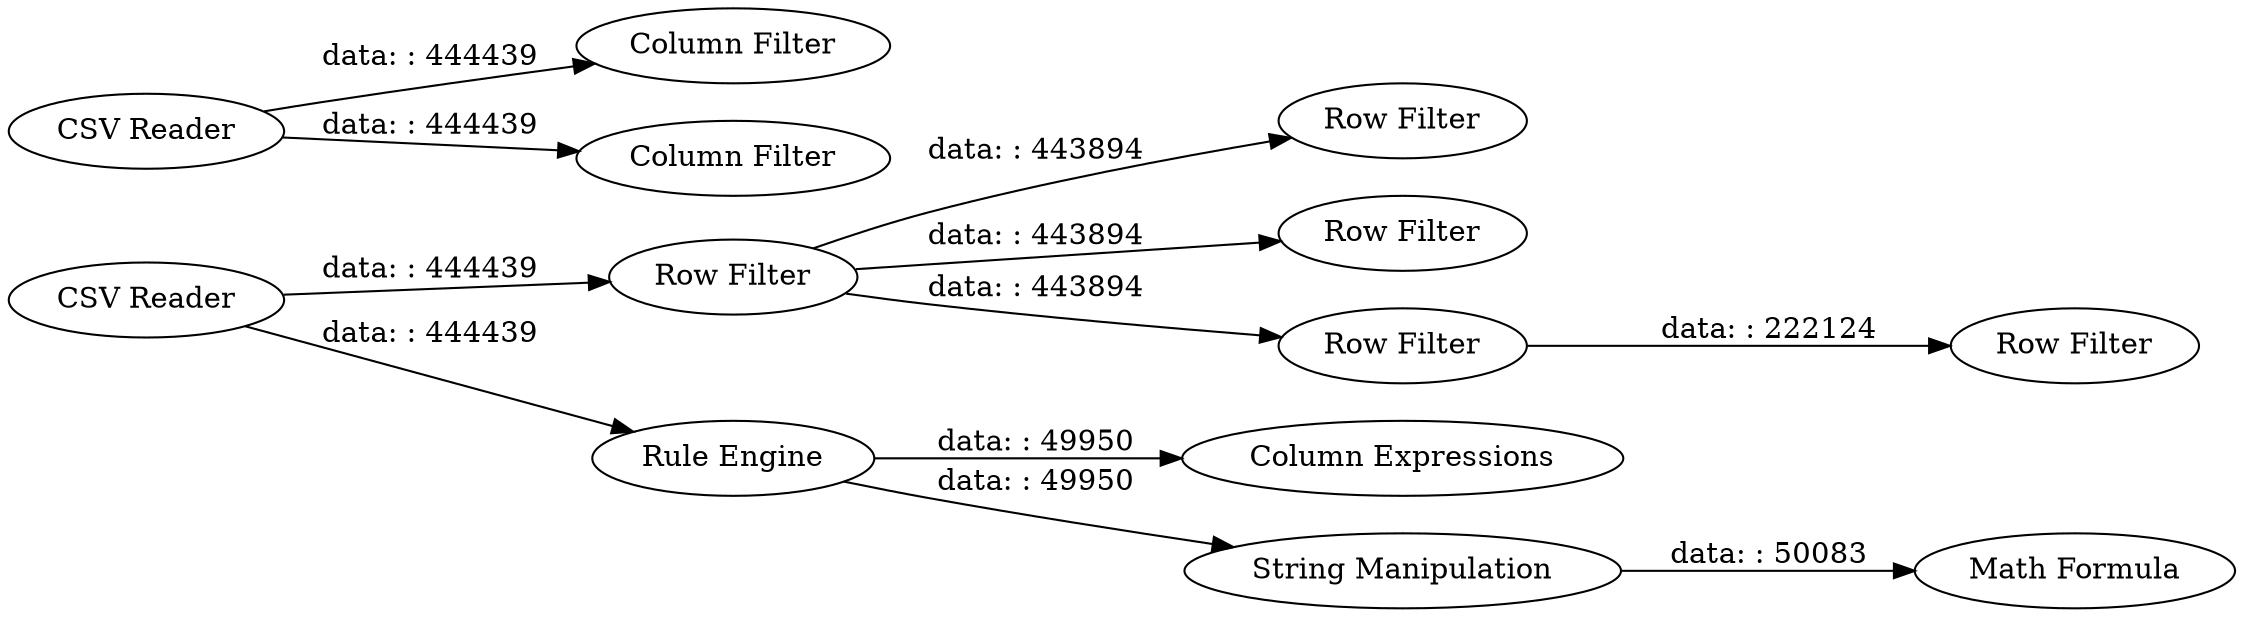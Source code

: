 digraph {
	"7741170570937109564_4" [label="Row Filter"]
	"7741170570937109564_3" [label="Row Filter"]
	"7741170570937109564_6" [label="Row Filter"]
	"7741170570937109564_7" [label="CSV Reader"]
	"7741170570937109564_13" [label="Column Expressions"]
	"7741170570937109564_11" [label="String Manipulation"]
	"7741170570937109564_2" [label="Row Filter"]
	"7741170570937109564_10" [label="Rule Engine"]
	"7741170570937109564_9" [label="Column Filter"]
	"7741170570937109564_5" [label="Row Filter"]
	"7741170570937109564_1" [label="CSV Reader"]
	"7741170570937109564_8" [label="Column Filter"]
	"7741170570937109564_12" [label="Math Formula"]
	"7741170570937109564_1" -> "7741170570937109564_2" [label="data: : 444439"]
	"7741170570937109564_5" -> "7741170570937109564_6" [label="data: : 222124"]
	"7741170570937109564_2" -> "7741170570937109564_3" [label="data: : 443894"]
	"7741170570937109564_7" -> "7741170570937109564_9" [label="data: : 444439"]
	"7741170570937109564_10" -> "7741170570937109564_13" [label="data: : 49950"]
	"7741170570937109564_2" -> "7741170570937109564_4" [label="data: : 443894"]
	"7741170570937109564_11" -> "7741170570937109564_12" [label="data: : 50083"]
	"7741170570937109564_10" -> "7741170570937109564_11" [label="data: : 49950"]
	"7741170570937109564_7" -> "7741170570937109564_8" [label="data: : 444439"]
	"7741170570937109564_1" -> "7741170570937109564_10" [label="data: : 444439"]
	"7741170570937109564_2" -> "7741170570937109564_5" [label="data: : 443894"]
	rankdir=LR
}
